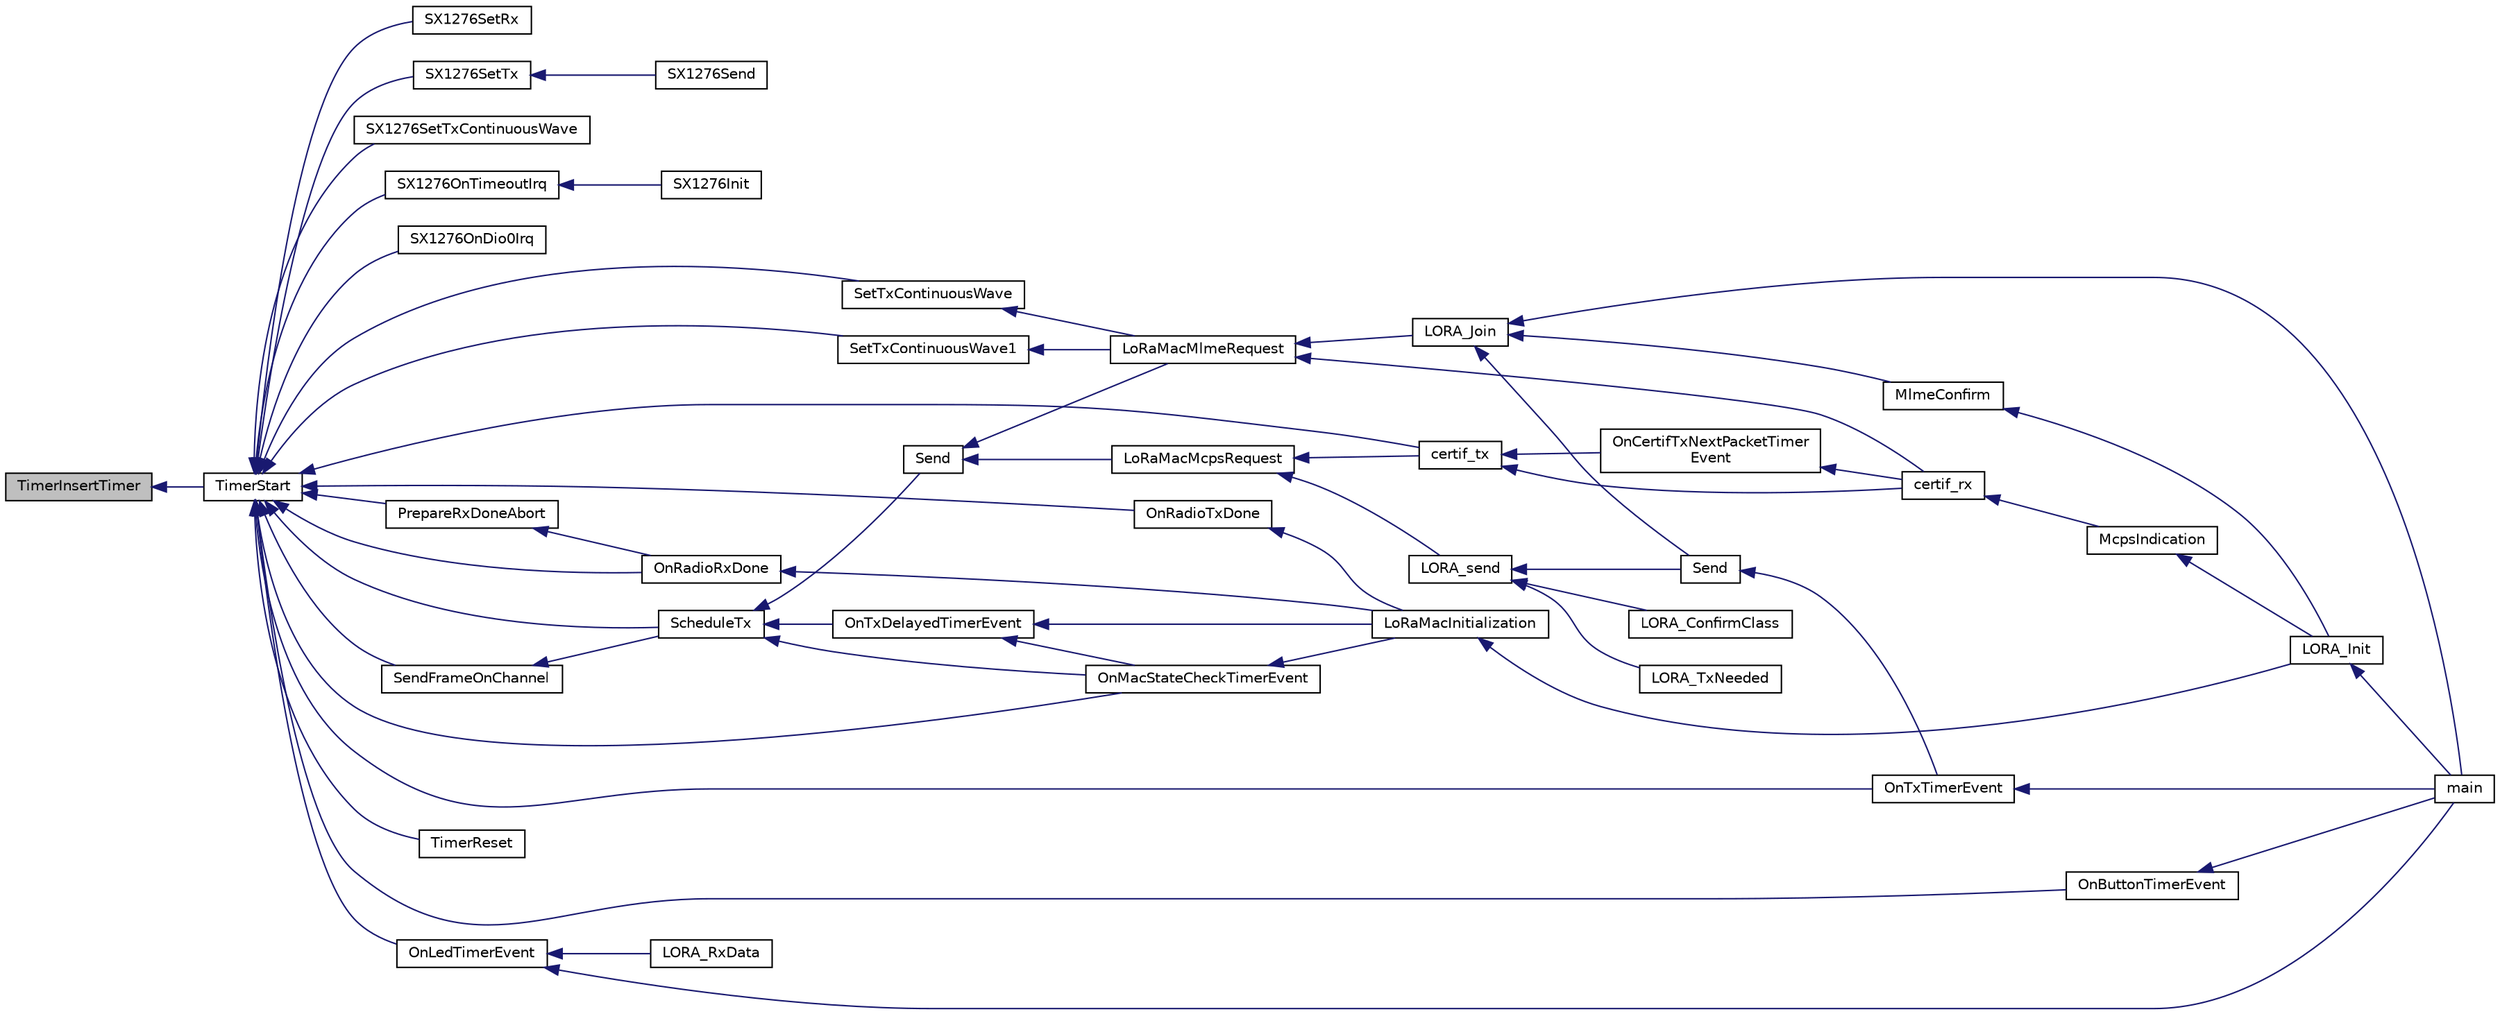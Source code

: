 digraph "TimerInsertTimer"
{
  edge [fontname="Helvetica",fontsize="10",labelfontname="Helvetica",labelfontsize="10"];
  node [fontname="Helvetica",fontsize="10",shape=record];
  rankdir="LR";
  Node140 [label="TimerInsertTimer",height=0.2,width=0.4,color="black", fillcolor="grey75", style="filled", fontcolor="black"];
  Node140 -> Node141 [dir="back",color="midnightblue",fontsize="10",style="solid"];
  Node141 [label="TimerStart",height=0.2,width=0.4,color="black", fillcolor="white", style="filled",URL="$time_server_8h.html#acd2c1f05aa1976f3bbedd389c8710a78",tooltip="Starts and adds the timer object to the list of timer events "];
  Node141 -> Node142 [dir="back",color="midnightblue",fontsize="10",style="solid"];
  Node142 [label="SX1276SetRx",height=0.2,width=0.4,color="black", fillcolor="white", style="filled",URL="$sx1276_8h.html#a8c2df9351fbde83379717dc6f76e5c11",tooltip="Sets the radio in reception mode for the given time "];
  Node141 -> Node143 [dir="back",color="midnightblue",fontsize="10",style="solid"];
  Node143 [label="SX1276SetTx",height=0.2,width=0.4,color="black", fillcolor="white", style="filled",URL="$sx1276_8c.html#a4aea9f6f1070dfd4e4b73bb5ddc1fe38",tooltip="Sets the SX1276 in transmission mode for the given time "];
  Node143 -> Node144 [dir="back",color="midnightblue",fontsize="10",style="solid"];
  Node144 [label="SX1276Send",height=0.2,width=0.4,color="black", fillcolor="white", style="filled",URL="$sx1276_8h.html#a901a3dcdbf26005e0f3f2def3e3d83b3",tooltip="Sends the buffer of size. Prepares the packet to be sent and sets the radio in transmission ..."];
  Node141 -> Node145 [dir="back",color="midnightblue",fontsize="10",style="solid"];
  Node145 [label="SX1276SetTxContinuousWave",height=0.2,width=0.4,color="black", fillcolor="white", style="filled",URL="$sx1276_8h.html#ac77895b054eb64df0ee2fa97061efae8",tooltip="Sets the radio in continuous wave transmission mode "];
  Node141 -> Node146 [dir="back",color="midnightblue",fontsize="10",style="solid"];
  Node146 [label="SX1276OnTimeoutIrq",height=0.2,width=0.4,color="black", fillcolor="white", style="filled",URL="$sx1276_8c.html#a3eda1c409a0269313a079389593d75cb",tooltip="Tx & Rx timeout timer callback "];
  Node146 -> Node147 [dir="back",color="midnightblue",fontsize="10",style="solid"];
  Node147 [label="SX1276Init",height=0.2,width=0.4,color="black", fillcolor="white", style="filled",URL="$sx1276_8h.html#a19a9ddff3f878b85e42c7571485fe3c8",tooltip="Initializes the radio "];
  Node141 -> Node148 [dir="back",color="midnightblue",fontsize="10",style="solid"];
  Node148 [label="SX1276OnDio0Irq",height=0.2,width=0.4,color="black", fillcolor="white", style="filled",URL="$sx1276_8c.html#a51cff5becabc1485224d53133f99e0e4",tooltip="DIO 0 IRQ callback "];
  Node141 -> Node149 [dir="back",color="midnightblue",fontsize="10",style="solid"];
  Node149 [label="certif_tx",height=0.2,width=0.4,color="black", fillcolor="white", style="filled",URL="$lora-test_8c.html#a735361add977554215fd3e1e70b74760"];
  Node149 -> Node150 [dir="back",color="midnightblue",fontsize="10",style="solid"];
  Node150 [label="certif_rx",height=0.2,width=0.4,color="black", fillcolor="white", style="filled",URL="$lora-test_8h.html#ad5e51928ecf0cca8d4f33f9e9c10aba4"];
  Node150 -> Node151 [dir="back",color="midnightblue",fontsize="10",style="solid"];
  Node151 [label="McpsIndication",height=0.2,width=0.4,color="black", fillcolor="white", style="filled",URL="$lora_8c.html#aa62f56dcd70e02213fc6e5d0f04b3d1c",tooltip="MCPS-Indication event function "];
  Node151 -> Node152 [dir="back",color="midnightblue",fontsize="10",style="solid"];
  Node152 [label="LORA_Init",height=0.2,width=0.4,color="black", fillcolor="white", style="filled",URL="$lora_8h.html#a60e6c21550fcaf1cadb87454348046ad",tooltip="Lora Initialisation "];
  Node152 -> Node153 [dir="back",color="midnightblue",fontsize="10",style="solid"];
  Node153 [label="main",height=0.2,width=0.4,color="black", fillcolor="white", style="filled",URL="$main_8c.html#a840291bc02cba5474a4cb46a9b9566fe",tooltip="Main program "];
  Node149 -> Node154 [dir="back",color="midnightblue",fontsize="10",style="solid"];
  Node154 [label="OnCertifTxNextPacketTimer\lEvent",height=0.2,width=0.4,color="black", fillcolor="white", style="filled",URL="$lora-test_8c.html#a2e3edcd940d4df35743fe87783f89bbc",tooltip="Function executed on TxNextPacket Timeout event "];
  Node154 -> Node150 [dir="back",color="midnightblue",fontsize="10",style="solid"];
  Node141 -> Node155 [dir="back",color="midnightblue",fontsize="10",style="solid"];
  Node155 [label="OnRadioTxDone",height=0.2,width=0.4,color="black", fillcolor="white", style="filled",URL="$_lo_ra_mac_8c.html#ac87ba7b0231ab8e90b130849e3dee4be",tooltip="Function to be executed on Radio Tx Done event "];
  Node155 -> Node156 [dir="back",color="midnightblue",fontsize="10",style="solid"];
  Node156 [label="LoRaMacInitialization",height=0.2,width=0.4,color="black", fillcolor="white", style="filled",URL="$group___l_o_r_a_m_a_c.html#ga7ca445cf825e45999810b3991273eba5",tooltip="LoRaMAC layer initialization "];
  Node156 -> Node152 [dir="back",color="midnightblue",fontsize="10",style="solid"];
  Node141 -> Node157 [dir="back",color="midnightblue",fontsize="10",style="solid"];
  Node157 [label="PrepareRxDoneAbort",height=0.2,width=0.4,color="black", fillcolor="white", style="filled",URL="$_lo_ra_mac_8c.html#a420f8e89407bab48414b1058d8071c97",tooltip="This function prepares the MAC to abort the execution of function OnRadioRxDone in case of a receptio..."];
  Node157 -> Node158 [dir="back",color="midnightblue",fontsize="10",style="solid"];
  Node158 [label="OnRadioRxDone",height=0.2,width=0.4,color="black", fillcolor="white", style="filled",URL="$_lo_ra_mac_8c.html#a34d9307ff02304a070ade799731ae0ed",tooltip="Function to be executed on Radio Rx Done event "];
  Node158 -> Node156 [dir="back",color="midnightblue",fontsize="10",style="solid"];
  Node141 -> Node158 [dir="back",color="midnightblue",fontsize="10",style="solid"];
  Node141 -> Node159 [dir="back",color="midnightblue",fontsize="10",style="solid"];
  Node159 [label="OnMacStateCheckTimerEvent",height=0.2,width=0.4,color="black", fillcolor="white", style="filled",URL="$_lo_ra_mac_8c.html#a3f66ff4ffb45c3be2a603fec651da617",tooltip="Function executed on Resend Frame timer event. "];
  Node159 -> Node156 [dir="back",color="midnightblue",fontsize="10",style="solid"];
  Node141 -> Node160 [dir="back",color="midnightblue",fontsize="10",style="solid"];
  Node160 [label="ScheduleTx",height=0.2,width=0.4,color="black", fillcolor="white", style="filled",URL="$_lo_ra_mac_8c.html#afac9f47df560a2c63ebe868fcf531716"];
  Node160 -> Node159 [dir="back",color="midnightblue",fontsize="10",style="solid"];
  Node160 -> Node161 [dir="back",color="midnightblue",fontsize="10",style="solid"];
  Node161 [label="OnTxDelayedTimerEvent",height=0.2,width=0.4,color="black", fillcolor="white", style="filled",URL="$_lo_ra_mac_8c.html#aff2188867ec43982ec7701c4815bc0ba",tooltip="Function executed on duty cycle delayed Tx timer event "];
  Node161 -> Node159 [dir="back",color="midnightblue",fontsize="10",style="solid"];
  Node161 -> Node156 [dir="back",color="midnightblue",fontsize="10",style="solid"];
  Node160 -> Node162 [dir="back",color="midnightblue",fontsize="10",style="solid"];
  Node162 [label="Send",height=0.2,width=0.4,color="black", fillcolor="white", style="filled",URL="$_lo_ra_mac_8c.html#a1d5d30b5cbe0349bab89375480c377bf",tooltip="LoRaMAC layer generic send frame "];
  Node162 -> Node163 [dir="back",color="midnightblue",fontsize="10",style="solid"];
  Node163 [label="LoRaMacMlmeRequest",height=0.2,width=0.4,color="black", fillcolor="white", style="filled",URL="$group___l_o_r_a_m_a_c.html#ga097113f30feecc17c780940ff74af33e",tooltip="LoRaMAC MLME-Request "];
  Node163 -> Node150 [dir="back",color="midnightblue",fontsize="10",style="solid"];
  Node163 -> Node164 [dir="back",color="midnightblue",fontsize="10",style="solid"];
  Node164 [label="LORA_Join",height=0.2,width=0.4,color="black", fillcolor="white", style="filled",URL="$lora_8h.html#a3671e53923a80ddbbd43e56342fd94fa",tooltip="Join a Lora Network in classA  if the device is ABP, this is a pass through functon ..."];
  Node164 -> Node165 [dir="back",color="midnightblue",fontsize="10",style="solid"];
  Node165 [label="MlmeConfirm",height=0.2,width=0.4,color="black", fillcolor="white", style="filled",URL="$lora_8c.html#ab72b68cc96c6187003c5dd6e325a74c7",tooltip="MLME-Confirm event function "];
  Node165 -> Node152 [dir="back",color="midnightblue",fontsize="10",style="solid"];
  Node164 -> Node153 [dir="back",color="midnightblue",fontsize="10",style="solid"];
  Node164 -> Node166 [dir="back",color="midnightblue",fontsize="10",style="solid"];
  Node166 [label="Send",height=0.2,width=0.4,color="black", fillcolor="white", style="filled",URL="$main_8c.html#ac96d7cf33dce81bb57a803bb3839d458"];
  Node166 -> Node167 [dir="back",color="midnightblue",fontsize="10",style="solid"];
  Node167 [label="OnTxTimerEvent",height=0.2,width=0.4,color="black", fillcolor="white", style="filled",URL="$main_8c.html#aa660732a6ebc018e235409094d603160"];
  Node167 -> Node153 [dir="back",color="midnightblue",fontsize="10",style="solid"];
  Node162 -> Node168 [dir="back",color="midnightblue",fontsize="10",style="solid"];
  Node168 [label="LoRaMacMcpsRequest",height=0.2,width=0.4,color="black", fillcolor="white", style="filled",URL="$group___l_o_r_a_m_a_c.html#ga79768f8a3c22aaff84d4dfcc77ad508c",tooltip="LoRaMAC MCPS-Request "];
  Node168 -> Node149 [dir="back",color="midnightblue",fontsize="10",style="solid"];
  Node168 -> Node169 [dir="back",color="midnightblue",fontsize="10",style="solid"];
  Node169 [label="LORA_send",height=0.2,width=0.4,color="black", fillcolor="white", style="filled",URL="$lora_8h.html#a343d8f2ddf9b21cb458e4a3e09076b5e",tooltip="run Lora classA state Machine "];
  Node169 -> Node166 [dir="back",color="midnightblue",fontsize="10",style="solid"];
  Node169 -> Node170 [dir="back",color="midnightblue",fontsize="10",style="solid"];
  Node170 [label="LORA_ConfirmClass",height=0.2,width=0.4,color="black", fillcolor="white", style="filled",URL="$main_8c.html#abf14859b334f10d0a38ee8489bee4bc1"];
  Node169 -> Node171 [dir="back",color="midnightblue",fontsize="10",style="solid"];
  Node171 [label="LORA_TxNeeded",height=0.2,width=0.4,color="black", fillcolor="white", style="filled",URL="$main_8c.html#a0bc8d6aec6bbd336bb8fd19cedd8a8b3"];
  Node141 -> Node172 [dir="back",color="midnightblue",fontsize="10",style="solid"];
  Node172 [label="SendFrameOnChannel",height=0.2,width=0.4,color="black", fillcolor="white", style="filled",URL="$_lo_ra_mac_8c.html#a2a974677f0401e2575148082667331de",tooltip="LoRaMAC layer prepared frame buffer transmission with channel specification "];
  Node172 -> Node160 [dir="back",color="midnightblue",fontsize="10",style="solid"];
  Node141 -> Node173 [dir="back",color="midnightblue",fontsize="10",style="solid"];
  Node173 [label="SetTxContinuousWave",height=0.2,width=0.4,color="black", fillcolor="white", style="filled",URL="$_lo_ra_mac_8c.html#a6a476e328faedf4544aa63adf40f931e",tooltip="Sets the radio in continuous transmission mode "];
  Node173 -> Node163 [dir="back",color="midnightblue",fontsize="10",style="solid"];
  Node141 -> Node174 [dir="back",color="midnightblue",fontsize="10",style="solid"];
  Node174 [label="SetTxContinuousWave1",height=0.2,width=0.4,color="black", fillcolor="white", style="filled",URL="$_lo_ra_mac_8c.html#a1974034d3a6ef2a0c38f4f853cfb62fb",tooltip="Sets the radio in continuous transmission mode "];
  Node174 -> Node163 [dir="back",color="midnightblue",fontsize="10",style="solid"];
  Node141 -> Node175 [dir="back",color="midnightblue",fontsize="10",style="solid"];
  Node175 [label="TimerReset",height=0.2,width=0.4,color="black", fillcolor="white", style="filled",URL="$time_server_8h.html#a7fbd64c53ec871110fabc5b14f212904",tooltip="Resets the timer object "];
  Node141 -> Node176 [dir="back",color="midnightblue",fontsize="10",style="solid"];
  Node176 [label="OnButtonTimerEvent",height=0.2,width=0.4,color="black", fillcolor="white", style="filled",URL="$main_8c.html#af27dc6b9241a921349087a139ca57d1e"];
  Node176 -> Node153 [dir="back",color="midnightblue",fontsize="10",style="solid"];
  Node141 -> Node177 [dir="back",color="midnightblue",fontsize="10",style="solid"];
  Node177 [label="OnLedTimerEvent",height=0.2,width=0.4,color="black", fillcolor="white", style="filled",URL="$main_8c.html#a57a758d5054f3e0648c080c33f5384c6"];
  Node177 -> Node153 [dir="back",color="midnightblue",fontsize="10",style="solid"];
  Node177 -> Node178 [dir="back",color="midnightblue",fontsize="10",style="solid"];
  Node178 [label="LORA_RxData",height=0.2,width=0.4,color="black", fillcolor="white", style="filled",URL="$main_8c.html#af9b5cc17bd270c1734e3e6465b75f86f"];
  Node141 -> Node167 [dir="back",color="midnightblue",fontsize="10",style="solid"];
}
